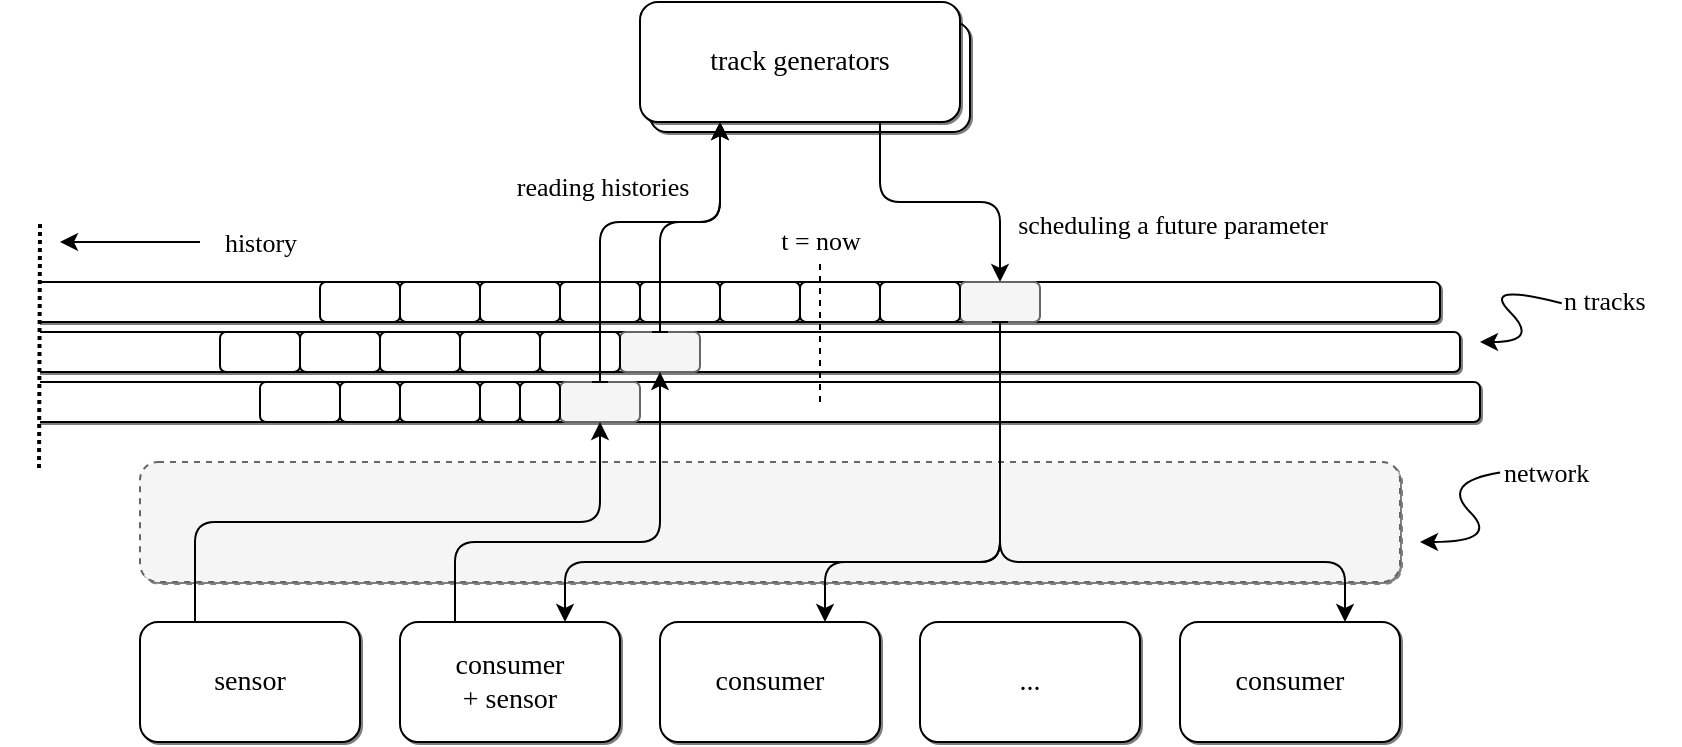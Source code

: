 <mxfile version="24.2.5" type="device">
  <diagram name="Page-1" id="ZDWTbA_Sev17Ivu9E_Sn">
    <mxGraphModel dx="1185" dy="683" grid="1" gridSize="10" guides="1" tooltips="1" connect="1" arrows="1" fold="1" page="1" pageScale="1" pageWidth="1600" pageHeight="900" math="0" shadow="0">
      <root>
        <mxCell id="0" />
        <mxCell id="1" parent="0" />
        <mxCell id="PxuOgjv0J5OH4InLxQA7-38" value="" style="rounded=1;whiteSpace=wrap;html=1;shadow=1;glass=0;shadowOpacity=50;shadowBlur=0;shadowOffsetX=1;shadowOffsetY=1;comic=0;strokeColor=default;align=center;verticalAlign=middle;fontFamily=Times New Roman;fontSize=12;fontColor=default;fillColor=default;" vertex="1" parent="1">
          <mxGeometry x="60" y="260" width="730" height="20" as="geometry" />
        </mxCell>
        <mxCell id="PxuOgjv0J5OH4InLxQA7-54" value="" style="rounded=1;whiteSpace=wrap;html=1;shadow=0;glass=0;shadowOpacity=100;shadowBlur=0;shadowOffsetX=1;shadowOffsetY=1;fillColor=#f5f5f5;fontColor=#333333;strokeColor=#666666;" vertex="1" parent="1">
          <mxGeometry x="330" y="260" width="40" height="20" as="geometry" />
        </mxCell>
        <mxCell id="PxuOgjv0J5OH4InLxQA7-37" value="" style="rounded=1;whiteSpace=wrap;html=1;shadow=1;glass=0;shadowOpacity=50;shadowBlur=0;shadowOffsetX=1;shadowOffsetY=1;comic=0;strokeColor=default;align=center;verticalAlign=middle;fontFamily=Times New Roman;fontSize=12;fontColor=default;fillColor=default;" vertex="1" parent="1">
          <mxGeometry x="60" y="235" width="720" height="20" as="geometry" />
        </mxCell>
        <mxCell id="PxuOgjv0J5OH4InLxQA7-50" value="" style="rounded=1;whiteSpace=wrap;html=1;shadow=1;glass=0;shadowOpacity=50;shadowBlur=0;shadowOffsetX=1;shadowOffsetY=1;comic=0;strokeColor=#666666;align=center;verticalAlign=middle;fontFamily=Times New Roman;fontSize=12;fontColor=#333333;fillColor=#f5f5f5;dashed=1;" vertex="1" parent="1">
          <mxGeometry x="120" y="300" width="630" height="60" as="geometry" />
        </mxCell>
        <mxCell id="PxuOgjv0J5OH4InLxQA7-53" value="" style="rounded=1;whiteSpace=wrap;html=1;shadow=0;glass=0;shadowOpacity=100;shadowBlur=0;shadowOffsetX=1;shadowOffsetY=1;fillColor=#f5f5f5;fontColor=#333333;strokeColor=#666666;" vertex="1" parent="1">
          <mxGeometry x="360" y="235" width="40" height="20" as="geometry" />
        </mxCell>
        <mxCell id="PxuOgjv0J5OH4InLxQA7-2" value="parameter generator" style="rounded=1;whiteSpace=wrap;html=1;shadow=1;glass=0;strokeColor=default;align=center;verticalAlign=middle;shadowOffsetX=1;shadowOffsetY=1;shadowBlur=0;shadowOpacity=50;fontFamily=Times New Roman;fontSize=12;fontColor=default;fillColor=default;" vertex="1" parent="1">
          <mxGeometry x="375" y="80" width="160" height="55" as="geometry" />
        </mxCell>
        <mxCell id="PxuOgjv0J5OH4InLxQA7-41" style="rounded=1;orthogonalLoop=1;jettySize=auto;html=1;exitX=0.75;exitY=1;exitDx=0;exitDy=0;entryX=0.5;entryY=0;entryDx=0;entryDy=0;edgeStyle=orthogonalEdgeStyle;jumpStyle=none;" edge="1" parent="1" source="PxuOgjv0J5OH4InLxQA7-1" target="PxuOgjv0J5OH4InLxQA7-5">
          <mxGeometry relative="1" as="geometry" />
        </mxCell>
        <mxCell id="PxuOgjv0J5OH4InLxQA7-1" value="track generators" style="rounded=1;whiteSpace=wrap;html=1;shadow=1;glass=0;shadowOpacity=50;shadowBlur=0;shadowOffsetX=1;shadowOffsetY=1;fontFamily=Times New Roman;fontSize=14;" vertex="1" parent="1">
          <mxGeometry x="370" y="70" width="160" height="60" as="geometry" />
        </mxCell>
        <mxCell id="PxuOgjv0J5OH4InLxQA7-3" value="" style="rounded=1;whiteSpace=wrap;html=1;shadow=1;glass=0;shadowOpacity=50;shadowBlur=0;shadowOffsetX=1;shadowOffsetY=1;comic=0;strokeColor=default;align=center;verticalAlign=middle;fontFamily=Times New Roman;fontSize=12;fontColor=default;fillColor=default;" vertex="1" parent="1">
          <mxGeometry x="60" y="210" width="710" height="20" as="geometry" />
        </mxCell>
        <mxCell id="PxuOgjv0J5OH4InLxQA7-46" style="edgeStyle=orthogonalEdgeStyle;rounded=1;orthogonalLoop=1;jettySize=auto;html=1;exitX=0.5;exitY=1;exitDx=0;exitDy=0;entryX=0.75;entryY=0;entryDx=0;entryDy=0;curved=0;" edge="1" parent="1" source="PxuOgjv0J5OH4InLxQA7-5" target="PxuOgjv0J5OH4InLxQA7-34">
          <mxGeometry relative="1" as="geometry">
            <Array as="points">
              <mxPoint x="550" y="350" />
              <mxPoint x="723" y="350" />
            </Array>
          </mxGeometry>
        </mxCell>
        <mxCell id="PxuOgjv0J5OH4InLxQA7-48" style="edgeStyle=orthogonalEdgeStyle;rounded=1;orthogonalLoop=1;jettySize=auto;html=1;exitX=0.5;exitY=1;exitDx=0;exitDy=0;entryX=0.75;entryY=0;entryDx=0;entryDy=0;curved=0;" edge="1" parent="1" source="PxuOgjv0J5OH4InLxQA7-5" target="PxuOgjv0J5OH4InLxQA7-32">
          <mxGeometry relative="1" as="geometry">
            <Array as="points">
              <mxPoint x="550" y="350" />
              <mxPoint x="333" y="350" />
            </Array>
          </mxGeometry>
        </mxCell>
        <mxCell id="PxuOgjv0J5OH4InLxQA7-5" value="" style="rounded=1;whiteSpace=wrap;html=1;shadow=0;glass=0;shadowOpacity=100;shadowBlur=0;shadowOffsetX=1;shadowOffsetY=1;fillColor=#f5f5f5;fontColor=#333333;strokeColor=#666666;" vertex="1" parent="1">
          <mxGeometry x="530" y="210" width="40" height="20" as="geometry" />
        </mxCell>
        <mxCell id="PxuOgjv0J5OH4InLxQA7-8" value="" style="rounded=1;whiteSpace=wrap;html=1;shadow=0;glass=0;shadowOpacity=100;shadowBlur=0;shadowOffsetX=1;shadowOffsetY=1;" vertex="1" parent="1">
          <mxGeometry x="490" y="210" width="40" height="20" as="geometry" />
        </mxCell>
        <mxCell id="PxuOgjv0J5OH4InLxQA7-9" value="" style="rounded=1;whiteSpace=wrap;html=1;shadow=0;glass=0;shadowOpacity=100;shadowBlur=0;shadowOffsetX=1;shadowOffsetY=1;" vertex="1" parent="1">
          <mxGeometry x="450" y="210" width="40" height="20" as="geometry" />
        </mxCell>
        <mxCell id="PxuOgjv0J5OH4InLxQA7-10" value="" style="rounded=1;whiteSpace=wrap;html=1;shadow=0;glass=0;shadowOpacity=100;shadowBlur=0;shadowOffsetX=1;shadowOffsetY=1;" vertex="1" parent="1">
          <mxGeometry x="410" y="210" width="40" height="20" as="geometry" />
        </mxCell>
        <mxCell id="PxuOgjv0J5OH4InLxQA7-11" value="" style="rounded=1;whiteSpace=wrap;html=1;shadow=0;glass=0;shadowOpacity=100;shadowBlur=0;shadowOffsetX=1;shadowOffsetY=1;" vertex="1" parent="1">
          <mxGeometry x="370" y="210" width="40" height="20" as="geometry" />
        </mxCell>
        <mxCell id="PxuOgjv0J5OH4InLxQA7-12" value="" style="rounded=1;whiteSpace=wrap;html=1;shadow=0;glass=0;shadowOpacity=100;shadowBlur=0;shadowOffsetX=1;shadowOffsetY=1;" vertex="1" parent="1">
          <mxGeometry x="330" y="210" width="40" height="20" as="geometry" />
        </mxCell>
        <mxCell id="PxuOgjv0J5OH4InLxQA7-13" value="" style="rounded=1;whiteSpace=wrap;html=1;shadow=0;glass=0;shadowOpacity=100;shadowBlur=0;shadowOffsetX=1;shadowOffsetY=1;" vertex="1" parent="1">
          <mxGeometry x="290" y="210" width="40" height="20" as="geometry" />
        </mxCell>
        <mxCell id="PxuOgjv0J5OH4InLxQA7-14" value="" style="rounded=1;whiteSpace=wrap;html=1;shadow=0;glass=0;shadowOpacity=100;shadowBlur=0;shadowOffsetX=1;shadowOffsetY=1;" vertex="1" parent="1">
          <mxGeometry x="250" y="210" width="40" height="20" as="geometry" />
        </mxCell>
        <mxCell id="PxuOgjv0J5OH4InLxQA7-15" value="" style="rounded=1;whiteSpace=wrap;html=1;shadow=0;glass=0;shadowOpacity=100;shadowBlur=0;shadowOffsetX=1;shadowOffsetY=1;" vertex="1" parent="1">
          <mxGeometry x="210" y="210" width="40" height="20" as="geometry" />
        </mxCell>
        <mxCell id="PxuOgjv0J5OH4InLxQA7-22" value="" style="endArrow=classic;html=1;rounded=0;" edge="1" parent="1">
          <mxGeometry width="50" height="50" relative="1" as="geometry">
            <mxPoint x="150" y="190" as="sourcePoint" />
            <mxPoint x="80" y="190" as="targetPoint" />
          </mxGeometry>
        </mxCell>
        <mxCell id="PxuOgjv0J5OH4InLxQA7-24" value="history" style="text;html=1;align=center;verticalAlign=middle;resizable=0;points=[];autosize=1;strokeColor=none;fillColor=none;fontFamily=Times New Roman;fontSize=13;" vertex="1" parent="1">
          <mxGeometry x="150" y="175" width="60" height="30" as="geometry" />
        </mxCell>
        <mxCell id="PxuOgjv0J5OH4InLxQA7-25" value="" style="rounded=0;whiteSpace=wrap;html=1;strokeColor=none;" vertex="1" parent="1">
          <mxGeometry x="50" y="190" width="20" height="160" as="geometry" />
        </mxCell>
        <mxCell id="PxuOgjv0J5OH4InLxQA7-27" value="" style="endArrow=none;dashed=1;html=1;rounded=0;strokeWidth=2;exitX=0.992;exitY=0.706;exitDx=0;exitDy=0;exitPerimeter=0;dashPattern=1 1;" edge="1" parent="1">
          <mxGeometry width="50" height="50" relative="1" as="geometry">
            <mxPoint x="69.52" y="302.96" as="sourcePoint" />
            <mxPoint x="70" y="180" as="targetPoint" />
          </mxGeometry>
        </mxCell>
        <mxCell id="PxuOgjv0J5OH4InLxQA7-30" value="t = now" style="text;html=1;align=center;verticalAlign=middle;resizable=0;points=[];autosize=1;strokeColor=none;fillColor=none;fontFamily=Times New Roman;fontSize=13;" vertex="1" parent="1">
          <mxGeometry x="430" y="174" width="60" height="30" as="geometry" />
        </mxCell>
        <mxCell id="PxuOgjv0J5OH4InLxQA7-58" style="edgeStyle=orthogonalEdgeStyle;rounded=1;orthogonalLoop=1;jettySize=auto;html=1;exitX=0.25;exitY=0;exitDx=0;exitDy=0;entryX=0.5;entryY=1;entryDx=0;entryDy=0;curved=0;" edge="1" parent="1" source="PxuOgjv0J5OH4InLxQA7-31" target="PxuOgjv0J5OH4InLxQA7-54">
          <mxGeometry relative="1" as="geometry">
            <Array as="points">
              <mxPoint x="148" y="330" />
              <mxPoint x="350" y="330" />
            </Array>
          </mxGeometry>
        </mxCell>
        <mxCell id="PxuOgjv0J5OH4InLxQA7-31" value="sensor" style="rounded=1;whiteSpace=wrap;html=1;shadow=1;glass=0;shadowOpacity=50;shadowBlur=0;shadowOffsetX=1;shadowOffsetY=1;fontFamily=Times New Roman;strokeColor=default;align=center;verticalAlign=middle;fontSize=14;fontColor=default;fillColor=default;" vertex="1" parent="1">
          <mxGeometry x="120" y="380" width="110" height="60" as="geometry" />
        </mxCell>
        <mxCell id="PxuOgjv0J5OH4InLxQA7-59" style="edgeStyle=orthogonalEdgeStyle;rounded=1;orthogonalLoop=1;jettySize=auto;html=1;exitX=0.25;exitY=0;exitDx=0;exitDy=0;entryX=0.5;entryY=1;entryDx=0;entryDy=0;curved=0;" edge="1" parent="1" source="PxuOgjv0J5OH4InLxQA7-32" target="PxuOgjv0J5OH4InLxQA7-53">
          <mxGeometry relative="1" as="geometry">
            <Array as="points">
              <mxPoint x="278" y="340" />
              <mxPoint x="380" y="340" />
            </Array>
          </mxGeometry>
        </mxCell>
        <mxCell id="PxuOgjv0J5OH4InLxQA7-32" value="consumer&lt;div style=&quot;font-size: 14px;&quot;&gt;+ sensor&lt;/div&gt;" style="rounded=1;whiteSpace=wrap;html=1;shadow=1;glass=0;shadowOpacity=50;shadowBlur=0;shadowOffsetX=1;shadowOffsetY=1;fontFamily=Times New Roman;strokeColor=default;align=center;verticalAlign=middle;fontSize=14;fontColor=default;fillColor=default;" vertex="1" parent="1">
          <mxGeometry x="250" y="380" width="110" height="60" as="geometry" />
        </mxCell>
        <mxCell id="PxuOgjv0J5OH4InLxQA7-33" value="consumer" style="rounded=1;whiteSpace=wrap;html=1;shadow=1;glass=0;shadowOpacity=50;shadowBlur=0;shadowOffsetX=1;shadowOffsetY=1;fontFamily=Times New Roman;strokeColor=default;align=center;verticalAlign=middle;fontSize=14;fontColor=default;fillColor=default;" vertex="1" parent="1">
          <mxGeometry x="380" y="380" width="110" height="60" as="geometry" />
        </mxCell>
        <mxCell id="PxuOgjv0J5OH4InLxQA7-34" value="consumer" style="rounded=1;whiteSpace=wrap;html=1;shadow=1;glass=0;shadowOpacity=50;shadowBlur=0;shadowOffsetX=1;shadowOffsetY=1;fontFamily=Times New Roman;strokeColor=default;align=center;verticalAlign=middle;fontSize=14;fontColor=default;fillColor=default;" vertex="1" parent="1">
          <mxGeometry x="640" y="380" width="110" height="60" as="geometry" />
        </mxCell>
        <mxCell id="PxuOgjv0J5OH4InLxQA7-36" value="..." style="rounded=1;whiteSpace=wrap;html=1;shadow=1;glass=0;shadowOpacity=50;shadowBlur=0;shadowOffsetX=1;shadowOffsetY=1;fontFamily=Times New Roman;strokeColor=default;align=center;verticalAlign=middle;fontSize=14;fontColor=default;fillColor=default;" vertex="1" parent="1">
          <mxGeometry x="510" y="380" width="110" height="60" as="geometry" />
        </mxCell>
        <mxCell id="PxuOgjv0J5OH4InLxQA7-39" value="n tracks" style="text;html=1;align=left;verticalAlign=middle;resizable=0;points=[];autosize=1;strokeColor=none;fillColor=none;fontFamily=Times New Roman;fontSize=13;" vertex="1" parent="1">
          <mxGeometry x="830" y="204" width="60" height="30" as="geometry" />
        </mxCell>
        <mxCell id="PxuOgjv0J5OH4InLxQA7-40" value="" style="curved=1;endArrow=classic;html=1;rounded=0;exitX=0.014;exitY=0.554;exitDx=0;exitDy=0;exitPerimeter=0;" edge="1" parent="1" source="PxuOgjv0J5OH4InLxQA7-39">
          <mxGeometry width="50" height="50" relative="1" as="geometry">
            <mxPoint x="640" y="260" as="sourcePoint" />
            <mxPoint x="790" y="240" as="targetPoint" />
            <Array as="points">
              <mxPoint x="790" y="210" />
              <mxPoint x="820" y="240" />
            </Array>
          </mxGeometry>
        </mxCell>
        <mxCell id="PxuOgjv0J5OH4InLxQA7-44" value="scheduling a future parameter" style="text;html=1;align=center;verticalAlign=middle;resizable=0;points=[];autosize=1;strokeColor=none;fillColor=none;fontFamily=Times New Roman;fontSize=13;" vertex="1" parent="1">
          <mxGeometry x="546" y="166" width="180" height="30" as="geometry" />
        </mxCell>
        <mxCell id="PxuOgjv0J5OH4InLxQA7-51" value="network" style="text;html=1;align=left;verticalAlign=middle;resizable=0;points=[];autosize=1;strokeColor=none;fillColor=none;fontFamily=Times New Roman;fontSize=13;" vertex="1" parent="1">
          <mxGeometry x="800" y="290" width="70" height="30" as="geometry" />
        </mxCell>
        <mxCell id="PxuOgjv0J5OH4InLxQA7-52" value="" style="curved=1;endArrow=classic;html=1;rounded=0;exitX=0.001;exitY=0.508;exitDx=0;exitDy=0;exitPerimeter=0;" edge="1" parent="1" source="PxuOgjv0J5OH4InLxQA7-51">
          <mxGeometry width="50" height="50" relative="1" as="geometry">
            <mxPoint x="860" y="338" as="sourcePoint" />
            <mxPoint x="760" y="340" as="targetPoint" />
            <Array as="points">
              <mxPoint x="770" y="310" />
              <mxPoint x="800" y="340" />
            </Array>
          </mxGeometry>
        </mxCell>
        <mxCell id="PxuOgjv0J5OH4InLxQA7-60" value="" style="edgeStyle=orthogonalEdgeStyle;rounded=1;orthogonalLoop=1;jettySize=auto;html=1;curved=0;entryX=0.25;entryY=1;entryDx=0;entryDy=0;startArrow=baseDash;startFill=0;" edge="1" parent="1" source="PxuOgjv0J5OH4InLxQA7-53" target="PxuOgjv0J5OH4InLxQA7-1">
          <mxGeometry relative="1" as="geometry">
            <mxPoint x="420" y="150" as="targetPoint" />
            <Array as="points">
              <mxPoint x="380" y="180" />
              <mxPoint x="410" y="180" />
            </Array>
          </mxGeometry>
        </mxCell>
        <mxCell id="PxuOgjv0J5OH4InLxQA7-61" value="reading histories" style="text;html=1;align=center;verticalAlign=middle;resizable=0;points=[];autosize=1;strokeColor=none;fillColor=none;fontFamily=Times New Roman;fontSize=13;" vertex="1" parent="1">
          <mxGeometry x="296" y="147" width="110" height="30" as="geometry" />
        </mxCell>
        <mxCell id="PxuOgjv0J5OH4InLxQA7-63" value="" style="endArrow=none;dashed=1;html=1;rounded=0;" edge="1" parent="1">
          <mxGeometry width="50" height="50" relative="1" as="geometry">
            <mxPoint x="460" y="270" as="sourcePoint" />
            <mxPoint x="460" y="200" as="targetPoint" />
          </mxGeometry>
        </mxCell>
        <mxCell id="PxuOgjv0J5OH4InLxQA7-47" style="edgeStyle=orthogonalEdgeStyle;rounded=1;orthogonalLoop=1;jettySize=auto;html=1;exitX=0.5;exitY=1;exitDx=0;exitDy=0;curved=0;entryX=0.75;entryY=0;entryDx=0;entryDy=0;startArrow=baseDash;startFill=0;" edge="1" parent="1" source="PxuOgjv0J5OH4InLxQA7-5" target="PxuOgjv0J5OH4InLxQA7-33">
          <mxGeometry relative="1" as="geometry">
            <Array as="points">
              <mxPoint x="550" y="350" />
              <mxPoint x="463" y="350" />
            </Array>
          </mxGeometry>
        </mxCell>
        <mxCell id="PxuOgjv0J5OH4InLxQA7-67" value="" style="rounded=1;whiteSpace=wrap;html=1;shadow=0;glass=0;shadowOpacity=100;shadowBlur=0;shadowOffsetX=1;shadowOffsetY=1;" vertex="1" parent="1">
          <mxGeometry x="320" y="235" width="40" height="20" as="geometry" />
        </mxCell>
        <mxCell id="PxuOgjv0J5OH4InLxQA7-68" value="" style="rounded=1;whiteSpace=wrap;html=1;shadow=0;glass=0;shadowOpacity=100;shadowBlur=0;shadowOffsetX=1;shadowOffsetY=1;" vertex="1" parent="1">
          <mxGeometry x="280" y="235" width="40" height="20" as="geometry" />
        </mxCell>
        <mxCell id="PxuOgjv0J5OH4InLxQA7-69" value="" style="rounded=1;whiteSpace=wrap;html=1;shadow=0;glass=0;shadowOpacity=100;shadowBlur=0;shadowOffsetX=1;shadowOffsetY=1;" vertex="1" parent="1">
          <mxGeometry x="240" y="235" width="40" height="20" as="geometry" />
        </mxCell>
        <mxCell id="PxuOgjv0J5OH4InLxQA7-70" value="" style="rounded=1;whiteSpace=wrap;html=1;shadow=0;glass=0;shadowOpacity=100;shadowBlur=0;shadowOffsetX=1;shadowOffsetY=1;" vertex="1" parent="1">
          <mxGeometry x="200" y="235" width="40" height="20" as="geometry" />
        </mxCell>
        <mxCell id="PxuOgjv0J5OH4InLxQA7-71" value="" style="rounded=1;whiteSpace=wrap;html=1;shadow=0;glass=0;shadowOpacity=100;shadowBlur=0;shadowOffsetX=1;shadowOffsetY=1;" vertex="1" parent="1">
          <mxGeometry x="160" y="235" width="40" height="20" as="geometry" />
        </mxCell>
        <mxCell id="PxuOgjv0J5OH4InLxQA7-73" value="" style="rounded=1;whiteSpace=wrap;html=1;shadow=0;glass=0;shadowOpacity=100;shadowBlur=0;shadowOffsetX=1;shadowOffsetY=1;" vertex="1" parent="1">
          <mxGeometry x="310" y="260" width="20" height="20" as="geometry" />
        </mxCell>
        <mxCell id="PxuOgjv0J5OH4InLxQA7-74" value="" style="rounded=1;whiteSpace=wrap;html=1;shadow=0;glass=0;shadowOpacity=100;shadowBlur=0;shadowOffsetX=1;shadowOffsetY=1;" vertex="1" parent="1">
          <mxGeometry x="290" y="260" width="20" height="20" as="geometry" />
        </mxCell>
        <mxCell id="PxuOgjv0J5OH4InLxQA7-75" value="" style="rounded=1;whiteSpace=wrap;html=1;shadow=0;glass=0;shadowOpacity=100;shadowBlur=0;shadowOffsetX=1;shadowOffsetY=1;" vertex="1" parent="1">
          <mxGeometry x="250" y="260" width="40" height="20" as="geometry" />
        </mxCell>
        <mxCell id="PxuOgjv0J5OH4InLxQA7-76" value="" style="rounded=1;whiteSpace=wrap;html=1;shadow=0;glass=0;shadowOpacity=100;shadowBlur=0;shadowOffsetX=1;shadowOffsetY=1;" vertex="1" parent="1">
          <mxGeometry x="220" y="260" width="30" height="20" as="geometry" />
        </mxCell>
        <mxCell id="PxuOgjv0J5OH4InLxQA7-77" value="" style="rounded=1;whiteSpace=wrap;html=1;shadow=0;glass=0;shadowOpacity=100;shadowBlur=0;shadowOffsetX=1;shadowOffsetY=1;" vertex="1" parent="1">
          <mxGeometry x="180" y="260" width="40" height="20" as="geometry" />
        </mxCell>
        <mxCell id="PxuOgjv0J5OH4InLxQA7-64" style="edgeStyle=orthogonalEdgeStyle;rounded=1;orthogonalLoop=1;jettySize=auto;html=1;exitX=0.5;exitY=0;exitDx=0;exitDy=0;entryX=0.25;entryY=1;entryDx=0;entryDy=0;curved=0;startArrow=baseDash;startFill=0;" edge="1" parent="1" source="PxuOgjv0J5OH4InLxQA7-54" target="PxuOgjv0J5OH4InLxQA7-1">
          <mxGeometry relative="1" as="geometry">
            <Array as="points">
              <mxPoint x="350" y="180" />
              <mxPoint x="410" y="180" />
            </Array>
          </mxGeometry>
        </mxCell>
      </root>
    </mxGraphModel>
  </diagram>
</mxfile>

